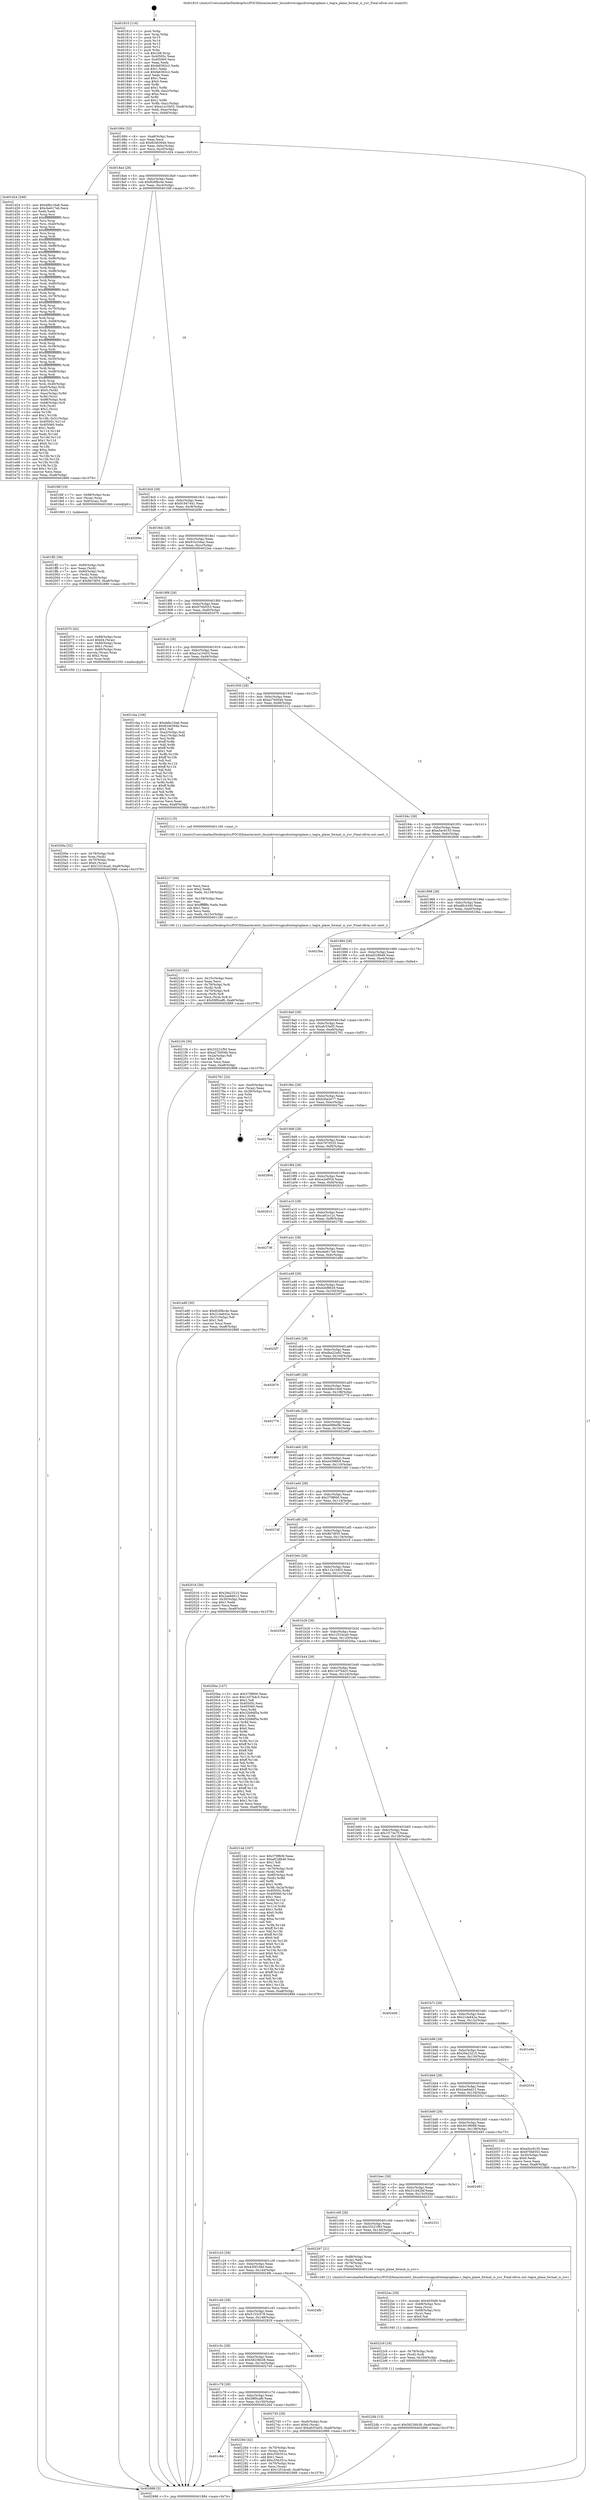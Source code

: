 digraph "0x401810" {
  label = "0x401810 (/mnt/c/Users/mathe/Desktop/tcc/POCII/binaries/extr_linuxdriversgpudrmtegraplane.c_tegra_plane_format_is_yuv_Final-ollvm.out::main(0))"
  labelloc = "t"
  node[shape=record]

  Entry [label="",width=0.3,height=0.3,shape=circle,fillcolor=black,style=filled]
  "0x401884" [label="{
     0x401884 [32]\l
     | [instrs]\l
     &nbsp;&nbsp;0x401884 \<+6\>: mov -0xa8(%rbp),%eax\l
     &nbsp;&nbsp;0x40188a \<+2\>: mov %eax,%ecx\l
     &nbsp;&nbsp;0x40188c \<+6\>: sub $0x8246394b,%ecx\l
     &nbsp;&nbsp;0x401892 \<+6\>: mov %eax,-0xbc(%rbp)\l
     &nbsp;&nbsp;0x401898 \<+6\>: mov %ecx,-0xc0(%rbp)\l
     &nbsp;&nbsp;0x40189e \<+6\>: je 0000000000401d24 \<main+0x514\>\l
  }"]
  "0x401d24" [label="{
     0x401d24 [348]\l
     | [instrs]\l
     &nbsp;&nbsp;0x401d24 \<+5\>: mov $0xddbc16a6,%eax\l
     &nbsp;&nbsp;0x401d29 \<+5\>: mov $0xcbe617eb,%ecx\l
     &nbsp;&nbsp;0x401d2e \<+2\>: xor %edx,%edx\l
     &nbsp;&nbsp;0x401d30 \<+3\>: mov %rsp,%rsi\l
     &nbsp;&nbsp;0x401d33 \<+4\>: add $0xfffffffffffffff0,%rsi\l
     &nbsp;&nbsp;0x401d37 \<+3\>: mov %rsi,%rsp\l
     &nbsp;&nbsp;0x401d3a \<+7\>: mov %rsi,-0xa0(%rbp)\l
     &nbsp;&nbsp;0x401d41 \<+3\>: mov %rsp,%rsi\l
     &nbsp;&nbsp;0x401d44 \<+4\>: add $0xfffffffffffffff0,%rsi\l
     &nbsp;&nbsp;0x401d48 \<+3\>: mov %rsi,%rsp\l
     &nbsp;&nbsp;0x401d4b \<+3\>: mov %rsp,%rdi\l
     &nbsp;&nbsp;0x401d4e \<+4\>: add $0xfffffffffffffff0,%rdi\l
     &nbsp;&nbsp;0x401d52 \<+3\>: mov %rdi,%rsp\l
     &nbsp;&nbsp;0x401d55 \<+7\>: mov %rdi,-0x98(%rbp)\l
     &nbsp;&nbsp;0x401d5c \<+3\>: mov %rsp,%rdi\l
     &nbsp;&nbsp;0x401d5f \<+4\>: add $0xfffffffffffffff0,%rdi\l
     &nbsp;&nbsp;0x401d63 \<+3\>: mov %rdi,%rsp\l
     &nbsp;&nbsp;0x401d66 \<+7\>: mov %rdi,-0x90(%rbp)\l
     &nbsp;&nbsp;0x401d6d \<+3\>: mov %rsp,%rdi\l
     &nbsp;&nbsp;0x401d70 \<+4\>: add $0xfffffffffffffff0,%rdi\l
     &nbsp;&nbsp;0x401d74 \<+3\>: mov %rdi,%rsp\l
     &nbsp;&nbsp;0x401d77 \<+7\>: mov %rdi,-0x88(%rbp)\l
     &nbsp;&nbsp;0x401d7e \<+3\>: mov %rsp,%rdi\l
     &nbsp;&nbsp;0x401d81 \<+4\>: add $0xfffffffffffffff0,%rdi\l
     &nbsp;&nbsp;0x401d85 \<+3\>: mov %rdi,%rsp\l
     &nbsp;&nbsp;0x401d88 \<+4\>: mov %rdi,-0x80(%rbp)\l
     &nbsp;&nbsp;0x401d8c \<+3\>: mov %rsp,%rdi\l
     &nbsp;&nbsp;0x401d8f \<+4\>: add $0xfffffffffffffff0,%rdi\l
     &nbsp;&nbsp;0x401d93 \<+3\>: mov %rdi,%rsp\l
     &nbsp;&nbsp;0x401d96 \<+4\>: mov %rdi,-0x78(%rbp)\l
     &nbsp;&nbsp;0x401d9a \<+3\>: mov %rsp,%rdi\l
     &nbsp;&nbsp;0x401d9d \<+4\>: add $0xfffffffffffffff0,%rdi\l
     &nbsp;&nbsp;0x401da1 \<+3\>: mov %rdi,%rsp\l
     &nbsp;&nbsp;0x401da4 \<+4\>: mov %rdi,-0x70(%rbp)\l
     &nbsp;&nbsp;0x401da8 \<+3\>: mov %rsp,%rdi\l
     &nbsp;&nbsp;0x401dab \<+4\>: add $0xfffffffffffffff0,%rdi\l
     &nbsp;&nbsp;0x401daf \<+3\>: mov %rdi,%rsp\l
     &nbsp;&nbsp;0x401db2 \<+4\>: mov %rdi,-0x68(%rbp)\l
     &nbsp;&nbsp;0x401db6 \<+3\>: mov %rsp,%rdi\l
     &nbsp;&nbsp;0x401db9 \<+4\>: add $0xfffffffffffffff0,%rdi\l
     &nbsp;&nbsp;0x401dbd \<+3\>: mov %rdi,%rsp\l
     &nbsp;&nbsp;0x401dc0 \<+4\>: mov %rdi,-0x60(%rbp)\l
     &nbsp;&nbsp;0x401dc4 \<+3\>: mov %rsp,%rdi\l
     &nbsp;&nbsp;0x401dc7 \<+4\>: add $0xfffffffffffffff0,%rdi\l
     &nbsp;&nbsp;0x401dcb \<+3\>: mov %rdi,%rsp\l
     &nbsp;&nbsp;0x401dce \<+4\>: mov %rdi,-0x58(%rbp)\l
     &nbsp;&nbsp;0x401dd2 \<+3\>: mov %rsp,%rdi\l
     &nbsp;&nbsp;0x401dd5 \<+4\>: add $0xfffffffffffffff0,%rdi\l
     &nbsp;&nbsp;0x401dd9 \<+3\>: mov %rdi,%rsp\l
     &nbsp;&nbsp;0x401ddc \<+4\>: mov %rdi,-0x50(%rbp)\l
     &nbsp;&nbsp;0x401de0 \<+3\>: mov %rsp,%rdi\l
     &nbsp;&nbsp;0x401de3 \<+4\>: add $0xfffffffffffffff0,%rdi\l
     &nbsp;&nbsp;0x401de7 \<+3\>: mov %rdi,%rsp\l
     &nbsp;&nbsp;0x401dea \<+4\>: mov %rdi,-0x48(%rbp)\l
     &nbsp;&nbsp;0x401dee \<+3\>: mov %rsp,%rdi\l
     &nbsp;&nbsp;0x401df1 \<+4\>: add $0xfffffffffffffff0,%rdi\l
     &nbsp;&nbsp;0x401df5 \<+3\>: mov %rdi,%rsp\l
     &nbsp;&nbsp;0x401df8 \<+4\>: mov %rdi,-0x40(%rbp)\l
     &nbsp;&nbsp;0x401dfc \<+7\>: mov -0xa0(%rbp),%rdi\l
     &nbsp;&nbsp;0x401e03 \<+6\>: movl $0x0,(%rdi)\l
     &nbsp;&nbsp;0x401e09 \<+7\>: mov -0xac(%rbp),%r8d\l
     &nbsp;&nbsp;0x401e10 \<+3\>: mov %r8d,(%rsi)\l
     &nbsp;&nbsp;0x401e13 \<+7\>: mov -0x98(%rbp),%rdi\l
     &nbsp;&nbsp;0x401e1a \<+7\>: mov -0xb8(%rbp),%r9\l
     &nbsp;&nbsp;0x401e21 \<+3\>: mov %r9,(%rdi)\l
     &nbsp;&nbsp;0x401e24 \<+3\>: cmpl $0x2,(%rsi)\l
     &nbsp;&nbsp;0x401e27 \<+4\>: setne %r10b\l
     &nbsp;&nbsp;0x401e2b \<+4\>: and $0x1,%r10b\l
     &nbsp;&nbsp;0x401e2f \<+4\>: mov %r10b,-0x31(%rbp)\l
     &nbsp;&nbsp;0x401e33 \<+8\>: mov 0x40505c,%r11d\l
     &nbsp;&nbsp;0x401e3b \<+7\>: mov 0x405060,%ebx\l
     &nbsp;&nbsp;0x401e42 \<+3\>: sub $0x1,%edx\l
     &nbsp;&nbsp;0x401e45 \<+3\>: mov %r11d,%r14d\l
     &nbsp;&nbsp;0x401e48 \<+3\>: add %edx,%r14d\l
     &nbsp;&nbsp;0x401e4b \<+4\>: imul %r14d,%r11d\l
     &nbsp;&nbsp;0x401e4f \<+4\>: and $0x1,%r11d\l
     &nbsp;&nbsp;0x401e53 \<+4\>: cmp $0x0,%r11d\l
     &nbsp;&nbsp;0x401e57 \<+4\>: sete %r10b\l
     &nbsp;&nbsp;0x401e5b \<+3\>: cmp $0xa,%ebx\l
     &nbsp;&nbsp;0x401e5e \<+4\>: setl %r15b\l
     &nbsp;&nbsp;0x401e62 \<+3\>: mov %r10b,%r12b\l
     &nbsp;&nbsp;0x401e65 \<+3\>: and %r15b,%r12b\l
     &nbsp;&nbsp;0x401e68 \<+3\>: xor %r15b,%r10b\l
     &nbsp;&nbsp;0x401e6b \<+3\>: or %r10b,%r12b\l
     &nbsp;&nbsp;0x401e6e \<+4\>: test $0x1,%r12b\l
     &nbsp;&nbsp;0x401e72 \<+3\>: cmovne %ecx,%eax\l
     &nbsp;&nbsp;0x401e75 \<+6\>: mov %eax,-0xa8(%rbp)\l
     &nbsp;&nbsp;0x401e7b \<+5\>: jmp 0000000000402888 \<main+0x1078\>\l
  }"]
  "0x4018a4" [label="{
     0x4018a4 [28]\l
     | [instrs]\l
     &nbsp;&nbsp;0x4018a4 \<+5\>: jmp 00000000004018a9 \<main+0x99\>\l
     &nbsp;&nbsp;0x4018a9 \<+6\>: mov -0xbc(%rbp),%eax\l
     &nbsp;&nbsp;0x4018af \<+5\>: sub $0x826fbc4e,%eax\l
     &nbsp;&nbsp;0x4018b4 \<+6\>: mov %eax,-0xc4(%rbp)\l
     &nbsp;&nbsp;0x4018ba \<+6\>: je 0000000000401fdf \<main+0x7cf\>\l
  }"]
  Exit [label="",width=0.3,height=0.3,shape=circle,fillcolor=black,style=filled,peripheries=2]
  "0x401fdf" [label="{
     0x401fdf [19]\l
     | [instrs]\l
     &nbsp;&nbsp;0x401fdf \<+7\>: mov -0x98(%rbp),%rax\l
     &nbsp;&nbsp;0x401fe6 \<+3\>: mov (%rax),%rax\l
     &nbsp;&nbsp;0x401fe9 \<+4\>: mov 0x8(%rax),%rdi\l
     &nbsp;&nbsp;0x401fed \<+5\>: call 0000000000401060 \<atoi@plt\>\l
     | [calls]\l
     &nbsp;&nbsp;0x401060 \{1\} (unknown)\l
  }"]
  "0x4018c0" [label="{
     0x4018c0 [28]\l
     | [instrs]\l
     &nbsp;&nbsp;0x4018c0 \<+5\>: jmp 00000000004018c5 \<main+0xb5\>\l
     &nbsp;&nbsp;0x4018c5 \<+6\>: mov -0xbc(%rbp),%eax\l
     &nbsp;&nbsp;0x4018cb \<+5\>: sub $0x91947441,%eax\l
     &nbsp;&nbsp;0x4018d0 \<+6\>: mov %eax,-0xc8(%rbp)\l
     &nbsp;&nbsp;0x4018d6 \<+6\>: je 000000000040269e \<main+0xe8e\>\l
  }"]
  "0x4022db" [label="{
     0x4022db [15]\l
     | [instrs]\l
     &nbsp;&nbsp;0x4022db \<+10\>: movl $0x58236b38,-0xa8(%rbp)\l
     &nbsp;&nbsp;0x4022e5 \<+5\>: jmp 0000000000402888 \<main+0x1078\>\l
  }"]
  "0x40269e" [label="{
     0x40269e\l
  }", style=dashed]
  "0x4018dc" [label="{
     0x4018dc [28]\l
     | [instrs]\l
     &nbsp;&nbsp;0x4018dc \<+5\>: jmp 00000000004018e1 \<main+0xd1\>\l
     &nbsp;&nbsp;0x4018e1 \<+6\>: mov -0xbc(%rbp),%eax\l
     &nbsp;&nbsp;0x4018e7 \<+5\>: sub $0x91b1b4ac,%eax\l
     &nbsp;&nbsp;0x4018ec \<+6\>: mov %eax,-0xcc(%rbp)\l
     &nbsp;&nbsp;0x4018f2 \<+6\>: je 00000000004022ea \<main+0xada\>\l
  }"]
  "0x4022c9" [label="{
     0x4022c9 [18]\l
     | [instrs]\l
     &nbsp;&nbsp;0x4022c9 \<+4\>: mov -0x78(%rbp),%rdi\l
     &nbsp;&nbsp;0x4022cd \<+3\>: mov (%rdi),%rdi\l
     &nbsp;&nbsp;0x4022d0 \<+6\>: mov %eax,-0x160(%rbp)\l
     &nbsp;&nbsp;0x4022d6 \<+5\>: call 0000000000401030 \<free@plt\>\l
     | [calls]\l
     &nbsp;&nbsp;0x401030 \{1\} (unknown)\l
  }"]
  "0x4022ea" [label="{
     0x4022ea\l
  }", style=dashed]
  "0x4018f8" [label="{
     0x4018f8 [28]\l
     | [instrs]\l
     &nbsp;&nbsp;0x4018f8 \<+5\>: jmp 00000000004018fd \<main+0xed\>\l
     &nbsp;&nbsp;0x4018fd \<+6\>: mov -0xbc(%rbp),%eax\l
     &nbsp;&nbsp;0x401903 \<+5\>: sub $0x970bf353,%eax\l
     &nbsp;&nbsp;0x401908 \<+6\>: mov %eax,-0xd0(%rbp)\l
     &nbsp;&nbsp;0x40190e \<+6\>: je 0000000000402070 \<main+0x860\>\l
  }"]
  "0x4022ac" [label="{
     0x4022ac [29]\l
     | [instrs]\l
     &nbsp;&nbsp;0x4022ac \<+10\>: movabs $0x4030d6,%rdi\l
     &nbsp;&nbsp;0x4022b6 \<+4\>: mov -0x68(%rbp),%rsi\l
     &nbsp;&nbsp;0x4022ba \<+2\>: mov %eax,(%rsi)\l
     &nbsp;&nbsp;0x4022bc \<+4\>: mov -0x68(%rbp),%rsi\l
     &nbsp;&nbsp;0x4022c0 \<+2\>: mov (%rsi),%esi\l
     &nbsp;&nbsp;0x4022c2 \<+2\>: mov $0x0,%al\l
     &nbsp;&nbsp;0x4022c4 \<+5\>: call 0000000000401040 \<printf@plt\>\l
     | [calls]\l
     &nbsp;&nbsp;0x401040 \{1\} (unknown)\l
  }"]
  "0x402070" [label="{
     0x402070 [42]\l
     | [instrs]\l
     &nbsp;&nbsp;0x402070 \<+7\>: mov -0x88(%rbp),%rax\l
     &nbsp;&nbsp;0x402077 \<+6\>: movl $0x64,(%rax)\l
     &nbsp;&nbsp;0x40207d \<+4\>: mov -0x80(%rbp),%rax\l
     &nbsp;&nbsp;0x402081 \<+6\>: movl $0x1,(%rax)\l
     &nbsp;&nbsp;0x402087 \<+4\>: mov -0x80(%rbp),%rax\l
     &nbsp;&nbsp;0x40208b \<+3\>: movslq (%rax),%rax\l
     &nbsp;&nbsp;0x40208e \<+4\>: shl $0x2,%rax\l
     &nbsp;&nbsp;0x402092 \<+3\>: mov %rax,%rdi\l
     &nbsp;&nbsp;0x402095 \<+5\>: call 0000000000401050 \<malloc@plt\>\l
     | [calls]\l
     &nbsp;&nbsp;0x401050 \{1\} (unknown)\l
  }"]
  "0x401914" [label="{
     0x401914 [28]\l
     | [instrs]\l
     &nbsp;&nbsp;0x401914 \<+5\>: jmp 0000000000401919 \<main+0x109\>\l
     &nbsp;&nbsp;0x401919 \<+6\>: mov -0xbc(%rbp),%eax\l
     &nbsp;&nbsp;0x40191f \<+5\>: sub $0xa1a10455,%eax\l
     &nbsp;&nbsp;0x401924 \<+6\>: mov %eax,-0xd4(%rbp)\l
     &nbsp;&nbsp;0x40192a \<+6\>: je 0000000000401cba \<main+0x4aa\>\l
  }"]
  "0x401c94" [label="{
     0x401c94\l
  }", style=dashed]
  "0x401cba" [label="{
     0x401cba [106]\l
     | [instrs]\l
     &nbsp;&nbsp;0x401cba \<+5\>: mov $0xddbc16a6,%eax\l
     &nbsp;&nbsp;0x401cbf \<+5\>: mov $0x8246394b,%ecx\l
     &nbsp;&nbsp;0x401cc4 \<+2\>: mov $0x1,%dl\l
     &nbsp;&nbsp;0x401cc6 \<+7\>: mov -0xa2(%rbp),%sil\l
     &nbsp;&nbsp;0x401ccd \<+7\>: mov -0xa1(%rbp),%dil\l
     &nbsp;&nbsp;0x401cd4 \<+3\>: mov %sil,%r8b\l
     &nbsp;&nbsp;0x401cd7 \<+4\>: xor $0xff,%r8b\l
     &nbsp;&nbsp;0x401cdb \<+3\>: mov %dil,%r9b\l
     &nbsp;&nbsp;0x401cde \<+4\>: xor $0xff,%r9b\l
     &nbsp;&nbsp;0x401ce2 \<+3\>: xor $0x1,%dl\l
     &nbsp;&nbsp;0x401ce5 \<+3\>: mov %r8b,%r10b\l
     &nbsp;&nbsp;0x401ce8 \<+4\>: and $0xff,%r10b\l
     &nbsp;&nbsp;0x401cec \<+3\>: and %dl,%sil\l
     &nbsp;&nbsp;0x401cef \<+3\>: mov %r9b,%r11b\l
     &nbsp;&nbsp;0x401cf2 \<+4\>: and $0xff,%r11b\l
     &nbsp;&nbsp;0x401cf6 \<+3\>: and %dl,%dil\l
     &nbsp;&nbsp;0x401cf9 \<+3\>: or %sil,%r10b\l
     &nbsp;&nbsp;0x401cfc \<+3\>: or %dil,%r11b\l
     &nbsp;&nbsp;0x401cff \<+3\>: xor %r11b,%r10b\l
     &nbsp;&nbsp;0x401d02 \<+3\>: or %r9b,%r8b\l
     &nbsp;&nbsp;0x401d05 \<+4\>: xor $0xff,%r8b\l
     &nbsp;&nbsp;0x401d09 \<+3\>: or $0x1,%dl\l
     &nbsp;&nbsp;0x401d0c \<+3\>: and %dl,%r8b\l
     &nbsp;&nbsp;0x401d0f \<+3\>: or %r8b,%r10b\l
     &nbsp;&nbsp;0x401d12 \<+4\>: test $0x1,%r10b\l
     &nbsp;&nbsp;0x401d16 \<+3\>: cmovne %ecx,%eax\l
     &nbsp;&nbsp;0x401d19 \<+6\>: mov %eax,-0xa8(%rbp)\l
     &nbsp;&nbsp;0x401d1f \<+5\>: jmp 0000000000402888 \<main+0x1078\>\l
  }"]
  "0x401930" [label="{
     0x401930 [28]\l
     | [instrs]\l
     &nbsp;&nbsp;0x401930 \<+5\>: jmp 0000000000401935 \<main+0x125\>\l
     &nbsp;&nbsp;0x401935 \<+6\>: mov -0xbc(%rbp),%eax\l
     &nbsp;&nbsp;0x40193b \<+5\>: sub $0xa27b004b,%eax\l
     &nbsp;&nbsp;0x401940 \<+6\>: mov %eax,-0xd8(%rbp)\l
     &nbsp;&nbsp;0x401946 \<+6\>: je 0000000000402212 \<main+0xa02\>\l
  }"]
  "0x402888" [label="{
     0x402888 [5]\l
     | [instrs]\l
     &nbsp;&nbsp;0x402888 \<+5\>: jmp 0000000000401884 \<main+0x74\>\l
  }"]
  "0x401810" [label="{
     0x401810 [116]\l
     | [instrs]\l
     &nbsp;&nbsp;0x401810 \<+1\>: push %rbp\l
     &nbsp;&nbsp;0x401811 \<+3\>: mov %rsp,%rbp\l
     &nbsp;&nbsp;0x401814 \<+2\>: push %r15\l
     &nbsp;&nbsp;0x401816 \<+2\>: push %r14\l
     &nbsp;&nbsp;0x401818 \<+2\>: push %r13\l
     &nbsp;&nbsp;0x40181a \<+2\>: push %r12\l
     &nbsp;&nbsp;0x40181c \<+1\>: push %rbx\l
     &nbsp;&nbsp;0x40181d \<+7\>: sub $0x168,%rsp\l
     &nbsp;&nbsp;0x401824 \<+7\>: mov 0x40505c,%eax\l
     &nbsp;&nbsp;0x40182b \<+7\>: mov 0x405060,%ecx\l
     &nbsp;&nbsp;0x401832 \<+2\>: mov %eax,%edx\l
     &nbsp;&nbsp;0x401834 \<+6\>: add $0xfa6363c2,%edx\l
     &nbsp;&nbsp;0x40183a \<+3\>: sub $0x1,%edx\l
     &nbsp;&nbsp;0x40183d \<+6\>: sub $0xfa6363c2,%edx\l
     &nbsp;&nbsp;0x401843 \<+3\>: imul %edx,%eax\l
     &nbsp;&nbsp;0x401846 \<+3\>: and $0x1,%eax\l
     &nbsp;&nbsp;0x401849 \<+3\>: cmp $0x0,%eax\l
     &nbsp;&nbsp;0x40184c \<+4\>: sete %r8b\l
     &nbsp;&nbsp;0x401850 \<+4\>: and $0x1,%r8b\l
     &nbsp;&nbsp;0x401854 \<+7\>: mov %r8b,-0xa2(%rbp)\l
     &nbsp;&nbsp;0x40185b \<+3\>: cmp $0xa,%ecx\l
     &nbsp;&nbsp;0x40185e \<+4\>: setl %r8b\l
     &nbsp;&nbsp;0x401862 \<+4\>: and $0x1,%r8b\l
     &nbsp;&nbsp;0x401866 \<+7\>: mov %r8b,-0xa1(%rbp)\l
     &nbsp;&nbsp;0x40186d \<+10\>: movl $0xa1a10455,-0xa8(%rbp)\l
     &nbsp;&nbsp;0x401877 \<+6\>: mov %edi,-0xac(%rbp)\l
     &nbsp;&nbsp;0x40187d \<+7\>: mov %rsi,-0xb8(%rbp)\l
  }"]
  "0x40226d" [label="{
     0x40226d [42]\l
     | [instrs]\l
     &nbsp;&nbsp;0x40226d \<+4\>: mov -0x70(%rbp),%rax\l
     &nbsp;&nbsp;0x402271 \<+2\>: mov (%rax),%ecx\l
     &nbsp;&nbsp;0x402273 \<+6\>: sub $0xc55b351e,%ecx\l
     &nbsp;&nbsp;0x402279 \<+3\>: add $0x1,%ecx\l
     &nbsp;&nbsp;0x40227c \<+6\>: add $0xc55b351e,%ecx\l
     &nbsp;&nbsp;0x402282 \<+4\>: mov -0x70(%rbp),%rax\l
     &nbsp;&nbsp;0x402286 \<+2\>: mov %ecx,(%rax)\l
     &nbsp;&nbsp;0x402288 \<+10\>: movl $0x1251bca0,-0xa8(%rbp)\l
     &nbsp;&nbsp;0x402292 \<+5\>: jmp 0000000000402888 \<main+0x1078\>\l
  }"]
  "0x401c78" [label="{
     0x401c78 [28]\l
     | [instrs]\l
     &nbsp;&nbsp;0x401c78 \<+5\>: jmp 0000000000401c7d \<main+0x46d\>\l
     &nbsp;&nbsp;0x401c7d \<+6\>: mov -0xbc(%rbp),%eax\l
     &nbsp;&nbsp;0x401c83 \<+5\>: sub $0x58f0caf6,%eax\l
     &nbsp;&nbsp;0x401c88 \<+6\>: mov %eax,-0x150(%rbp)\l
     &nbsp;&nbsp;0x401c8e \<+6\>: je 000000000040226d \<main+0xa5d\>\l
  }"]
  "0x402212" [label="{
     0x402212 [5]\l
     | [instrs]\l
     &nbsp;&nbsp;0x402212 \<+5\>: call 0000000000401160 \<next_i\>\l
     | [calls]\l
     &nbsp;&nbsp;0x401160 \{1\} (/mnt/c/Users/mathe/Desktop/tcc/POCII/binaries/extr_linuxdriversgpudrmtegraplane.c_tegra_plane_format_is_yuv_Final-ollvm.out::next_i)\l
  }"]
  "0x40194c" [label="{
     0x40194c [28]\l
     | [instrs]\l
     &nbsp;&nbsp;0x40194c \<+5\>: jmp 0000000000401951 \<main+0x141\>\l
     &nbsp;&nbsp;0x401951 \<+6\>: mov -0xbc(%rbp),%eax\l
     &nbsp;&nbsp;0x401957 \<+5\>: sub $0xa5ec9155,%eax\l
     &nbsp;&nbsp;0x40195c \<+6\>: mov %eax,-0xdc(%rbp)\l
     &nbsp;&nbsp;0x401962 \<+6\>: je 0000000000402606 \<main+0xdf6\>\l
  }"]
  "0x402745" [label="{
     0x402745 [28]\l
     | [instrs]\l
     &nbsp;&nbsp;0x402745 \<+7\>: mov -0xa0(%rbp),%rax\l
     &nbsp;&nbsp;0x40274c \<+6\>: movl $0x0,(%rax)\l
     &nbsp;&nbsp;0x402752 \<+10\>: movl $0xafc53a05,-0xa8(%rbp)\l
     &nbsp;&nbsp;0x40275c \<+5\>: jmp 0000000000402888 \<main+0x1078\>\l
  }"]
  "0x402606" [label="{
     0x402606\l
  }", style=dashed]
  "0x401968" [label="{
     0x401968 [28]\l
     | [instrs]\l
     &nbsp;&nbsp;0x401968 \<+5\>: jmp 000000000040196d \<main+0x15d\>\l
     &nbsp;&nbsp;0x40196d \<+6\>: mov -0xbc(%rbp),%eax\l
     &nbsp;&nbsp;0x401973 \<+5\>: sub $0xa8fc4340,%eax\l
     &nbsp;&nbsp;0x401978 \<+6\>: mov %eax,-0xe0(%rbp)\l
     &nbsp;&nbsp;0x40197e \<+6\>: je 00000000004023ba \<main+0xbaa\>\l
  }"]
  "0x401c5c" [label="{
     0x401c5c [28]\l
     | [instrs]\l
     &nbsp;&nbsp;0x401c5c \<+5\>: jmp 0000000000401c61 \<main+0x451\>\l
     &nbsp;&nbsp;0x401c61 \<+6\>: mov -0xbc(%rbp),%eax\l
     &nbsp;&nbsp;0x401c67 \<+5\>: sub $0x58236b38,%eax\l
     &nbsp;&nbsp;0x401c6c \<+6\>: mov %eax,-0x14c(%rbp)\l
     &nbsp;&nbsp;0x401c72 \<+6\>: je 0000000000402745 \<main+0xf35\>\l
  }"]
  "0x4023ba" [label="{
     0x4023ba\l
  }", style=dashed]
  "0x401984" [label="{
     0x401984 [28]\l
     | [instrs]\l
     &nbsp;&nbsp;0x401984 \<+5\>: jmp 0000000000401989 \<main+0x179\>\l
     &nbsp;&nbsp;0x401989 \<+6\>: mov -0xbc(%rbp),%eax\l
     &nbsp;&nbsp;0x40198f \<+5\>: sub $0xaf228b46,%eax\l
     &nbsp;&nbsp;0x401994 \<+6\>: mov %eax,-0xe4(%rbp)\l
     &nbsp;&nbsp;0x40199a \<+6\>: je 00000000004021f4 \<main+0x9e4\>\l
  }"]
  "0x402829" [label="{
     0x402829\l
  }", style=dashed]
  "0x4021f4" [label="{
     0x4021f4 [30]\l
     | [instrs]\l
     &nbsp;&nbsp;0x4021f4 \<+5\>: mov $0x33221f93,%eax\l
     &nbsp;&nbsp;0x4021f9 \<+5\>: mov $0xa27b004b,%ecx\l
     &nbsp;&nbsp;0x4021fe \<+3\>: mov -0x2a(%rbp),%dl\l
     &nbsp;&nbsp;0x402201 \<+3\>: test $0x1,%dl\l
     &nbsp;&nbsp;0x402204 \<+3\>: cmovne %ecx,%eax\l
     &nbsp;&nbsp;0x402207 \<+6\>: mov %eax,-0xa8(%rbp)\l
     &nbsp;&nbsp;0x40220d \<+5\>: jmp 0000000000402888 \<main+0x1078\>\l
  }"]
  "0x4019a0" [label="{
     0x4019a0 [28]\l
     | [instrs]\l
     &nbsp;&nbsp;0x4019a0 \<+5\>: jmp 00000000004019a5 \<main+0x195\>\l
     &nbsp;&nbsp;0x4019a5 \<+6\>: mov -0xbc(%rbp),%eax\l
     &nbsp;&nbsp;0x4019ab \<+5\>: sub $0xafc53a05,%eax\l
     &nbsp;&nbsp;0x4019b0 \<+6\>: mov %eax,-0xe8(%rbp)\l
     &nbsp;&nbsp;0x4019b6 \<+6\>: je 0000000000402761 \<main+0xf51\>\l
  }"]
  "0x401c40" [label="{
     0x401c40 [28]\l
     | [instrs]\l
     &nbsp;&nbsp;0x401c40 \<+5\>: jmp 0000000000401c45 \<main+0x435\>\l
     &nbsp;&nbsp;0x401c45 \<+6\>: mov -0xbc(%rbp),%eax\l
     &nbsp;&nbsp;0x401c4b \<+5\>: sub $0x5153c578,%eax\l
     &nbsp;&nbsp;0x401c50 \<+6\>: mov %eax,-0x148(%rbp)\l
     &nbsp;&nbsp;0x401c56 \<+6\>: je 0000000000402829 \<main+0x1019\>\l
  }"]
  "0x402761" [label="{
     0x402761 [24]\l
     | [instrs]\l
     &nbsp;&nbsp;0x402761 \<+7\>: mov -0xa0(%rbp),%rax\l
     &nbsp;&nbsp;0x402768 \<+2\>: mov (%rax),%eax\l
     &nbsp;&nbsp;0x40276a \<+4\>: lea -0x28(%rbp),%rsp\l
     &nbsp;&nbsp;0x40276e \<+1\>: pop %rbx\l
     &nbsp;&nbsp;0x40276f \<+2\>: pop %r12\l
     &nbsp;&nbsp;0x402771 \<+2\>: pop %r13\l
     &nbsp;&nbsp;0x402773 \<+2\>: pop %r14\l
     &nbsp;&nbsp;0x402775 \<+2\>: pop %r15\l
     &nbsp;&nbsp;0x402777 \<+1\>: pop %rbp\l
     &nbsp;&nbsp;0x402778 \<+1\>: ret\l
  }"]
  "0x4019bc" [label="{
     0x4019bc [28]\l
     | [instrs]\l
     &nbsp;&nbsp;0x4019bc \<+5\>: jmp 00000000004019c1 \<main+0x1b1\>\l
     &nbsp;&nbsp;0x4019c1 \<+6\>: mov -0xbc(%rbp),%eax\l
     &nbsp;&nbsp;0x4019c7 \<+5\>: sub $0xb2ba2e77,%eax\l
     &nbsp;&nbsp;0x4019cc \<+6\>: mov %eax,-0xec(%rbp)\l
     &nbsp;&nbsp;0x4019d2 \<+6\>: je 00000000004027be \<main+0xfae\>\l
  }"]
  "0x4024fb" [label="{
     0x4024fb\l
  }", style=dashed]
  "0x4027be" [label="{
     0x4027be\l
  }", style=dashed]
  "0x4019d8" [label="{
     0x4019d8 [28]\l
     | [instrs]\l
     &nbsp;&nbsp;0x4019d8 \<+5\>: jmp 00000000004019dd \<main+0x1cd\>\l
     &nbsp;&nbsp;0x4019dd \<+6\>: mov -0xbc(%rbp),%eax\l
     &nbsp;&nbsp;0x4019e3 \<+5\>: sub $0xb7970525,%eax\l
     &nbsp;&nbsp;0x4019e8 \<+6\>: mov %eax,-0xf0(%rbp)\l
     &nbsp;&nbsp;0x4019ee \<+6\>: je 0000000000402804 \<main+0xff4\>\l
  }"]
  "0x401c24" [label="{
     0x401c24 [28]\l
     | [instrs]\l
     &nbsp;&nbsp;0x401c24 \<+5\>: jmp 0000000000401c29 \<main+0x419\>\l
     &nbsp;&nbsp;0x401c29 \<+6\>: mov -0xbc(%rbp),%eax\l
     &nbsp;&nbsp;0x401c2f \<+5\>: sub $0x430f194d,%eax\l
     &nbsp;&nbsp;0x401c34 \<+6\>: mov %eax,-0x144(%rbp)\l
     &nbsp;&nbsp;0x401c3a \<+6\>: je 00000000004024fb \<main+0xceb\>\l
  }"]
  "0x402804" [label="{
     0x402804\l
  }", style=dashed]
  "0x4019f4" [label="{
     0x4019f4 [28]\l
     | [instrs]\l
     &nbsp;&nbsp;0x4019f4 \<+5\>: jmp 00000000004019f9 \<main+0x1e9\>\l
     &nbsp;&nbsp;0x4019f9 \<+6\>: mov -0xbc(%rbp),%eax\l
     &nbsp;&nbsp;0x4019ff \<+5\>: sub $0xca2ef554,%eax\l
     &nbsp;&nbsp;0x401a04 \<+6\>: mov %eax,-0xf4(%rbp)\l
     &nbsp;&nbsp;0x401a0a \<+6\>: je 0000000000402615 \<main+0xe05\>\l
  }"]
  "0x402297" [label="{
     0x402297 [21]\l
     | [instrs]\l
     &nbsp;&nbsp;0x402297 \<+7\>: mov -0x88(%rbp),%rax\l
     &nbsp;&nbsp;0x40229e \<+2\>: mov (%rax),%edi\l
     &nbsp;&nbsp;0x4022a0 \<+4\>: mov -0x78(%rbp),%rax\l
     &nbsp;&nbsp;0x4022a4 \<+3\>: mov (%rax),%rsi\l
     &nbsp;&nbsp;0x4022a7 \<+5\>: call 0000000000401240 \<tegra_plane_format_is_yuv\>\l
     | [calls]\l
     &nbsp;&nbsp;0x401240 \{1\} (/mnt/c/Users/mathe/Desktop/tcc/POCII/binaries/extr_linuxdriversgpudrmtegraplane.c_tegra_plane_format_is_yuv_Final-ollvm.out::tegra_plane_format_is_yuv)\l
  }"]
  "0x402615" [label="{
     0x402615\l
  }", style=dashed]
  "0x401a10" [label="{
     0x401a10 [28]\l
     | [instrs]\l
     &nbsp;&nbsp;0x401a10 \<+5\>: jmp 0000000000401a15 \<main+0x205\>\l
     &nbsp;&nbsp;0x401a15 \<+6\>: mov -0xbc(%rbp),%eax\l
     &nbsp;&nbsp;0x401a1b \<+5\>: sub $0xca81e12c,%eax\l
     &nbsp;&nbsp;0x401a20 \<+6\>: mov %eax,-0xf8(%rbp)\l
     &nbsp;&nbsp;0x401a26 \<+6\>: je 0000000000402736 \<main+0xf26\>\l
  }"]
  "0x401c08" [label="{
     0x401c08 [28]\l
     | [instrs]\l
     &nbsp;&nbsp;0x401c08 \<+5\>: jmp 0000000000401c0d \<main+0x3fd\>\l
     &nbsp;&nbsp;0x401c0d \<+6\>: mov -0xbc(%rbp),%eax\l
     &nbsp;&nbsp;0x401c13 \<+5\>: sub $0x33221f93,%eax\l
     &nbsp;&nbsp;0x401c18 \<+6\>: mov %eax,-0x140(%rbp)\l
     &nbsp;&nbsp;0x401c1e \<+6\>: je 0000000000402297 \<main+0xa87\>\l
  }"]
  "0x402736" [label="{
     0x402736\l
  }", style=dashed]
  "0x401a2c" [label="{
     0x401a2c [28]\l
     | [instrs]\l
     &nbsp;&nbsp;0x401a2c \<+5\>: jmp 0000000000401a31 \<main+0x221\>\l
     &nbsp;&nbsp;0x401a31 \<+6\>: mov -0xbc(%rbp),%eax\l
     &nbsp;&nbsp;0x401a37 \<+5\>: sub $0xcbe617eb,%eax\l
     &nbsp;&nbsp;0x401a3c \<+6\>: mov %eax,-0xfc(%rbp)\l
     &nbsp;&nbsp;0x401a42 \<+6\>: je 0000000000401e80 \<main+0x670\>\l
  }"]
  "0x402331" [label="{
     0x402331\l
  }", style=dashed]
  "0x401e80" [label="{
     0x401e80 [30]\l
     | [instrs]\l
     &nbsp;&nbsp;0x401e80 \<+5\>: mov $0x826fbc4e,%eax\l
     &nbsp;&nbsp;0x401e85 \<+5\>: mov $0x21da642a,%ecx\l
     &nbsp;&nbsp;0x401e8a \<+3\>: mov -0x31(%rbp),%dl\l
     &nbsp;&nbsp;0x401e8d \<+3\>: test $0x1,%dl\l
     &nbsp;&nbsp;0x401e90 \<+3\>: cmovne %ecx,%eax\l
     &nbsp;&nbsp;0x401e93 \<+6\>: mov %eax,-0xa8(%rbp)\l
     &nbsp;&nbsp;0x401e99 \<+5\>: jmp 0000000000402888 \<main+0x1078\>\l
  }"]
  "0x401a48" [label="{
     0x401a48 [28]\l
     | [instrs]\l
     &nbsp;&nbsp;0x401a48 \<+5\>: jmp 0000000000401a4d \<main+0x23d\>\l
     &nbsp;&nbsp;0x401a4d \<+6\>: mov -0xbc(%rbp),%eax\l
     &nbsp;&nbsp;0x401a53 \<+5\>: sub $0xd2bf8629,%eax\l
     &nbsp;&nbsp;0x401a58 \<+6\>: mov %eax,-0x100(%rbp)\l
     &nbsp;&nbsp;0x401a5e \<+6\>: je 00000000004025f7 \<main+0xde7\>\l
  }"]
  "0x401ff2" [label="{
     0x401ff2 [36]\l
     | [instrs]\l
     &nbsp;&nbsp;0x401ff2 \<+7\>: mov -0x90(%rbp),%rdi\l
     &nbsp;&nbsp;0x401ff9 \<+2\>: mov %eax,(%rdi)\l
     &nbsp;&nbsp;0x401ffb \<+7\>: mov -0x90(%rbp),%rdi\l
     &nbsp;&nbsp;0x402002 \<+2\>: mov (%rdi),%eax\l
     &nbsp;&nbsp;0x402004 \<+3\>: mov %eax,-0x30(%rbp)\l
     &nbsp;&nbsp;0x402007 \<+10\>: movl $0x8b7df35,-0xa8(%rbp)\l
     &nbsp;&nbsp;0x402011 \<+5\>: jmp 0000000000402888 \<main+0x1078\>\l
  }"]
  "0x401bec" [label="{
     0x401bec [28]\l
     | [instrs]\l
     &nbsp;&nbsp;0x401bec \<+5\>: jmp 0000000000401bf1 \<main+0x3e1\>\l
     &nbsp;&nbsp;0x401bf1 \<+6\>: mov -0xbc(%rbp),%eax\l
     &nbsp;&nbsp;0x401bf7 \<+5\>: sub $0x31cb42bf,%eax\l
     &nbsp;&nbsp;0x401bfc \<+6\>: mov %eax,-0x13c(%rbp)\l
     &nbsp;&nbsp;0x401c02 \<+6\>: je 0000000000402331 \<main+0xb21\>\l
  }"]
  "0x4025f7" [label="{
     0x4025f7\l
  }", style=dashed]
  "0x401a64" [label="{
     0x401a64 [28]\l
     | [instrs]\l
     &nbsp;&nbsp;0x401a64 \<+5\>: jmp 0000000000401a69 \<main+0x259\>\l
     &nbsp;&nbsp;0x401a69 \<+6\>: mov -0xbc(%rbp),%eax\l
     &nbsp;&nbsp;0x401a6f \<+5\>: sub $0xdba22a92,%eax\l
     &nbsp;&nbsp;0x401a74 \<+6\>: mov %eax,-0x104(%rbp)\l
     &nbsp;&nbsp;0x401a7a \<+6\>: je 0000000000402879 \<main+0x1069\>\l
  }"]
  "0x402483" [label="{
     0x402483\l
  }", style=dashed]
  "0x402879" [label="{
     0x402879\l
  }", style=dashed]
  "0x401a80" [label="{
     0x401a80 [28]\l
     | [instrs]\l
     &nbsp;&nbsp;0x401a80 \<+5\>: jmp 0000000000401a85 \<main+0x275\>\l
     &nbsp;&nbsp;0x401a85 \<+6\>: mov -0xbc(%rbp),%eax\l
     &nbsp;&nbsp;0x401a8b \<+5\>: sub $0xddbc16a6,%eax\l
     &nbsp;&nbsp;0x401a90 \<+6\>: mov %eax,-0x108(%rbp)\l
     &nbsp;&nbsp;0x401a96 \<+6\>: je 0000000000402779 \<main+0xf69\>\l
  }"]
  "0x402243" [label="{
     0x402243 [42]\l
     | [instrs]\l
     &nbsp;&nbsp;0x402243 \<+6\>: mov -0x15c(%rbp),%ecx\l
     &nbsp;&nbsp;0x402249 \<+3\>: imul %eax,%ecx\l
     &nbsp;&nbsp;0x40224c \<+4\>: mov -0x78(%rbp),%rdi\l
     &nbsp;&nbsp;0x402250 \<+3\>: mov (%rdi),%rdi\l
     &nbsp;&nbsp;0x402253 \<+4\>: mov -0x70(%rbp),%r8\l
     &nbsp;&nbsp;0x402257 \<+3\>: movslq (%r8),%r8\l
     &nbsp;&nbsp;0x40225a \<+4\>: mov %ecx,(%rdi,%r8,4)\l
     &nbsp;&nbsp;0x40225e \<+10\>: movl $0x58f0caf6,-0xa8(%rbp)\l
     &nbsp;&nbsp;0x402268 \<+5\>: jmp 0000000000402888 \<main+0x1078\>\l
  }"]
  "0x402779" [label="{
     0x402779\l
  }", style=dashed]
  "0x401a9c" [label="{
     0x401a9c [28]\l
     | [instrs]\l
     &nbsp;&nbsp;0x401a9c \<+5\>: jmp 0000000000401aa1 \<main+0x291\>\l
     &nbsp;&nbsp;0x401aa1 \<+6\>: mov -0xbc(%rbp),%eax\l
     &nbsp;&nbsp;0x401aa7 \<+5\>: sub $0xe088e0fe,%eax\l
     &nbsp;&nbsp;0x401aac \<+6\>: mov %eax,-0x10c(%rbp)\l
     &nbsp;&nbsp;0x401ab2 \<+6\>: je 0000000000402465 \<main+0xc55\>\l
  }"]
  "0x402217" [label="{
     0x402217 [44]\l
     | [instrs]\l
     &nbsp;&nbsp;0x402217 \<+2\>: xor %ecx,%ecx\l
     &nbsp;&nbsp;0x402219 \<+5\>: mov $0x2,%edx\l
     &nbsp;&nbsp;0x40221e \<+6\>: mov %edx,-0x158(%rbp)\l
     &nbsp;&nbsp;0x402224 \<+1\>: cltd\l
     &nbsp;&nbsp;0x402225 \<+6\>: mov -0x158(%rbp),%esi\l
     &nbsp;&nbsp;0x40222b \<+2\>: idiv %esi\l
     &nbsp;&nbsp;0x40222d \<+6\>: imul $0xfffffffe,%edx,%edx\l
     &nbsp;&nbsp;0x402233 \<+3\>: sub $0x1,%ecx\l
     &nbsp;&nbsp;0x402236 \<+2\>: sub %ecx,%edx\l
     &nbsp;&nbsp;0x402238 \<+6\>: mov %edx,-0x15c(%rbp)\l
     &nbsp;&nbsp;0x40223e \<+5\>: call 0000000000401160 \<next_i\>\l
     | [calls]\l
     &nbsp;&nbsp;0x401160 \{1\} (/mnt/c/Users/mathe/Desktop/tcc/POCII/binaries/extr_linuxdriversgpudrmtegraplane.c_tegra_plane_format_is_yuv_Final-ollvm.out::next_i)\l
  }"]
  "0x402465" [label="{
     0x402465\l
  }", style=dashed]
  "0x401ab8" [label="{
     0x401ab8 [28]\l
     | [instrs]\l
     &nbsp;&nbsp;0x401ab8 \<+5\>: jmp 0000000000401abd \<main+0x2ad\>\l
     &nbsp;&nbsp;0x401abd \<+6\>: mov -0xbc(%rbp),%eax\l
     &nbsp;&nbsp;0x401ac3 \<+5\>: sub $0xe4398fc9,%eax\l
     &nbsp;&nbsp;0x401ac8 \<+6\>: mov %eax,-0x110(%rbp)\l
     &nbsp;&nbsp;0x401ace \<+6\>: je 0000000000401fd0 \<main+0x7c0\>\l
  }"]
  "0x40209a" [label="{
     0x40209a [32]\l
     | [instrs]\l
     &nbsp;&nbsp;0x40209a \<+4\>: mov -0x78(%rbp),%rdi\l
     &nbsp;&nbsp;0x40209e \<+3\>: mov %rax,(%rdi)\l
     &nbsp;&nbsp;0x4020a1 \<+4\>: mov -0x70(%rbp),%rax\l
     &nbsp;&nbsp;0x4020a5 \<+6\>: movl $0x0,(%rax)\l
     &nbsp;&nbsp;0x4020ab \<+10\>: movl $0x1251bca0,-0xa8(%rbp)\l
     &nbsp;&nbsp;0x4020b5 \<+5\>: jmp 0000000000402888 \<main+0x1078\>\l
  }"]
  "0x401fd0" [label="{
     0x401fd0\l
  }", style=dashed]
  "0x401ad4" [label="{
     0x401ad4 [28]\l
     | [instrs]\l
     &nbsp;&nbsp;0x401ad4 \<+5\>: jmp 0000000000401ad9 \<main+0x2c9\>\l
     &nbsp;&nbsp;0x401ad9 \<+6\>: mov -0xbc(%rbp),%eax\l
     &nbsp;&nbsp;0x401adf \<+5\>: sub $0x379f600,%eax\l
     &nbsp;&nbsp;0x401ae4 \<+6\>: mov %eax,-0x114(%rbp)\l
     &nbsp;&nbsp;0x401aea \<+6\>: je 00000000004027df \<main+0xfcf\>\l
  }"]
  "0x401bd0" [label="{
     0x401bd0 [28]\l
     | [instrs]\l
     &nbsp;&nbsp;0x401bd0 \<+5\>: jmp 0000000000401bd5 \<main+0x3c5\>\l
     &nbsp;&nbsp;0x401bd5 \<+6\>: mov -0xbc(%rbp),%eax\l
     &nbsp;&nbsp;0x401bdb \<+5\>: sub $0x301f9098,%eax\l
     &nbsp;&nbsp;0x401be0 \<+6\>: mov %eax,-0x138(%rbp)\l
     &nbsp;&nbsp;0x401be6 \<+6\>: je 0000000000402483 \<main+0xc73\>\l
  }"]
  "0x4027df" [label="{
     0x4027df\l
  }", style=dashed]
  "0x401af0" [label="{
     0x401af0 [28]\l
     | [instrs]\l
     &nbsp;&nbsp;0x401af0 \<+5\>: jmp 0000000000401af5 \<main+0x2e5\>\l
     &nbsp;&nbsp;0x401af5 \<+6\>: mov -0xbc(%rbp),%eax\l
     &nbsp;&nbsp;0x401afb \<+5\>: sub $0x8b7df35,%eax\l
     &nbsp;&nbsp;0x401b00 \<+6\>: mov %eax,-0x118(%rbp)\l
     &nbsp;&nbsp;0x401b06 \<+6\>: je 0000000000402016 \<main+0x806\>\l
  }"]
  "0x402052" [label="{
     0x402052 [30]\l
     | [instrs]\l
     &nbsp;&nbsp;0x402052 \<+5\>: mov $0xa5ec9155,%eax\l
     &nbsp;&nbsp;0x402057 \<+5\>: mov $0x970bf353,%ecx\l
     &nbsp;&nbsp;0x40205c \<+3\>: mov -0x30(%rbp),%edx\l
     &nbsp;&nbsp;0x40205f \<+3\>: cmp $0x0,%edx\l
     &nbsp;&nbsp;0x402062 \<+3\>: cmove %ecx,%eax\l
     &nbsp;&nbsp;0x402065 \<+6\>: mov %eax,-0xa8(%rbp)\l
     &nbsp;&nbsp;0x40206b \<+5\>: jmp 0000000000402888 \<main+0x1078\>\l
  }"]
  "0x402016" [label="{
     0x402016 [30]\l
     | [instrs]\l
     &nbsp;&nbsp;0x402016 \<+5\>: mov $0x29a23215,%eax\l
     &nbsp;&nbsp;0x40201b \<+5\>: mov $0x2ae6dd12,%ecx\l
     &nbsp;&nbsp;0x402020 \<+3\>: mov -0x30(%rbp),%edx\l
     &nbsp;&nbsp;0x402023 \<+3\>: cmp $0x1,%edx\l
     &nbsp;&nbsp;0x402026 \<+3\>: cmovl %ecx,%eax\l
     &nbsp;&nbsp;0x402029 \<+6\>: mov %eax,-0xa8(%rbp)\l
     &nbsp;&nbsp;0x40202f \<+5\>: jmp 0000000000402888 \<main+0x1078\>\l
  }"]
  "0x401b0c" [label="{
     0x401b0c [28]\l
     | [instrs]\l
     &nbsp;&nbsp;0x401b0c \<+5\>: jmp 0000000000401b11 \<main+0x301\>\l
     &nbsp;&nbsp;0x401b11 \<+6\>: mov -0xbc(%rbp),%eax\l
     &nbsp;&nbsp;0x401b17 \<+5\>: sub $0x11b15403,%eax\l
     &nbsp;&nbsp;0x401b1c \<+6\>: mov %eax,-0x11c(%rbp)\l
     &nbsp;&nbsp;0x401b22 \<+6\>: je 0000000000402556 \<main+0xd46\>\l
  }"]
  "0x401bb4" [label="{
     0x401bb4 [28]\l
     | [instrs]\l
     &nbsp;&nbsp;0x401bb4 \<+5\>: jmp 0000000000401bb9 \<main+0x3a9\>\l
     &nbsp;&nbsp;0x401bb9 \<+6\>: mov -0xbc(%rbp),%eax\l
     &nbsp;&nbsp;0x401bbf \<+5\>: sub $0x2ae6dd12,%eax\l
     &nbsp;&nbsp;0x401bc4 \<+6\>: mov %eax,-0x134(%rbp)\l
     &nbsp;&nbsp;0x401bca \<+6\>: je 0000000000402052 \<main+0x842\>\l
  }"]
  "0x402556" [label="{
     0x402556\l
  }", style=dashed]
  "0x401b28" [label="{
     0x401b28 [28]\l
     | [instrs]\l
     &nbsp;&nbsp;0x401b28 \<+5\>: jmp 0000000000401b2d \<main+0x31d\>\l
     &nbsp;&nbsp;0x401b2d \<+6\>: mov -0xbc(%rbp),%eax\l
     &nbsp;&nbsp;0x401b33 \<+5\>: sub $0x1251bca0,%eax\l
     &nbsp;&nbsp;0x401b38 \<+6\>: mov %eax,-0x120(%rbp)\l
     &nbsp;&nbsp;0x401b3e \<+6\>: je 00000000004020ba \<main+0x8aa\>\l
  }"]
  "0x402034" [label="{
     0x402034\l
  }", style=dashed]
  "0x4020ba" [label="{
     0x4020ba [147]\l
     | [instrs]\l
     &nbsp;&nbsp;0x4020ba \<+5\>: mov $0x379f600,%eax\l
     &nbsp;&nbsp;0x4020bf \<+5\>: mov $0x1437b4c5,%ecx\l
     &nbsp;&nbsp;0x4020c4 \<+2\>: mov $0x1,%dl\l
     &nbsp;&nbsp;0x4020c6 \<+7\>: mov 0x40505c,%esi\l
     &nbsp;&nbsp;0x4020cd \<+7\>: mov 0x405060,%edi\l
     &nbsp;&nbsp;0x4020d4 \<+3\>: mov %esi,%r8d\l
     &nbsp;&nbsp;0x4020d7 \<+7\>: add $0x32b9df5a,%r8d\l
     &nbsp;&nbsp;0x4020de \<+4\>: sub $0x1,%r8d\l
     &nbsp;&nbsp;0x4020e2 \<+7\>: sub $0x32b9df5a,%r8d\l
     &nbsp;&nbsp;0x4020e9 \<+4\>: imul %r8d,%esi\l
     &nbsp;&nbsp;0x4020ed \<+3\>: and $0x1,%esi\l
     &nbsp;&nbsp;0x4020f0 \<+3\>: cmp $0x0,%esi\l
     &nbsp;&nbsp;0x4020f3 \<+4\>: sete %r9b\l
     &nbsp;&nbsp;0x4020f7 \<+3\>: cmp $0xa,%edi\l
     &nbsp;&nbsp;0x4020fa \<+4\>: setl %r10b\l
     &nbsp;&nbsp;0x4020fe \<+3\>: mov %r9b,%r11b\l
     &nbsp;&nbsp;0x402101 \<+4\>: xor $0xff,%r11b\l
     &nbsp;&nbsp;0x402105 \<+3\>: mov %r10b,%bl\l
     &nbsp;&nbsp;0x402108 \<+3\>: xor $0xff,%bl\l
     &nbsp;&nbsp;0x40210b \<+3\>: xor $0x1,%dl\l
     &nbsp;&nbsp;0x40210e \<+3\>: mov %r11b,%r14b\l
     &nbsp;&nbsp;0x402111 \<+4\>: and $0xff,%r14b\l
     &nbsp;&nbsp;0x402115 \<+3\>: and %dl,%r9b\l
     &nbsp;&nbsp;0x402118 \<+3\>: mov %bl,%r15b\l
     &nbsp;&nbsp;0x40211b \<+4\>: and $0xff,%r15b\l
     &nbsp;&nbsp;0x40211f \<+3\>: and %dl,%r10b\l
     &nbsp;&nbsp;0x402122 \<+3\>: or %r9b,%r14b\l
     &nbsp;&nbsp;0x402125 \<+3\>: or %r10b,%r15b\l
     &nbsp;&nbsp;0x402128 \<+3\>: xor %r15b,%r14b\l
     &nbsp;&nbsp;0x40212b \<+3\>: or %bl,%r11b\l
     &nbsp;&nbsp;0x40212e \<+4\>: xor $0xff,%r11b\l
     &nbsp;&nbsp;0x402132 \<+3\>: or $0x1,%dl\l
     &nbsp;&nbsp;0x402135 \<+3\>: and %dl,%r11b\l
     &nbsp;&nbsp;0x402138 \<+3\>: or %r11b,%r14b\l
     &nbsp;&nbsp;0x40213b \<+4\>: test $0x1,%r14b\l
     &nbsp;&nbsp;0x40213f \<+3\>: cmovne %ecx,%eax\l
     &nbsp;&nbsp;0x402142 \<+6\>: mov %eax,-0xa8(%rbp)\l
     &nbsp;&nbsp;0x402148 \<+5\>: jmp 0000000000402888 \<main+0x1078\>\l
  }"]
  "0x401b44" [label="{
     0x401b44 [28]\l
     | [instrs]\l
     &nbsp;&nbsp;0x401b44 \<+5\>: jmp 0000000000401b49 \<main+0x339\>\l
     &nbsp;&nbsp;0x401b49 \<+6\>: mov -0xbc(%rbp),%eax\l
     &nbsp;&nbsp;0x401b4f \<+5\>: sub $0x1437b4c5,%eax\l
     &nbsp;&nbsp;0x401b54 \<+6\>: mov %eax,-0x124(%rbp)\l
     &nbsp;&nbsp;0x401b5a \<+6\>: je 000000000040214d \<main+0x93d\>\l
  }"]
  "0x401b98" [label="{
     0x401b98 [28]\l
     | [instrs]\l
     &nbsp;&nbsp;0x401b98 \<+5\>: jmp 0000000000401b9d \<main+0x38d\>\l
     &nbsp;&nbsp;0x401b9d \<+6\>: mov -0xbc(%rbp),%eax\l
     &nbsp;&nbsp;0x401ba3 \<+5\>: sub $0x29a23215,%eax\l
     &nbsp;&nbsp;0x401ba8 \<+6\>: mov %eax,-0x130(%rbp)\l
     &nbsp;&nbsp;0x401bae \<+6\>: je 0000000000402034 \<main+0x824\>\l
  }"]
  "0x40214d" [label="{
     0x40214d [167]\l
     | [instrs]\l
     &nbsp;&nbsp;0x40214d \<+5\>: mov $0x379f600,%eax\l
     &nbsp;&nbsp;0x402152 \<+5\>: mov $0xaf228b46,%ecx\l
     &nbsp;&nbsp;0x402157 \<+2\>: mov $0x1,%dl\l
     &nbsp;&nbsp;0x402159 \<+2\>: xor %esi,%esi\l
     &nbsp;&nbsp;0x40215b \<+4\>: mov -0x70(%rbp),%rdi\l
     &nbsp;&nbsp;0x40215f \<+3\>: mov (%rdi),%r8d\l
     &nbsp;&nbsp;0x402162 \<+4\>: mov -0x80(%rbp),%rdi\l
     &nbsp;&nbsp;0x402166 \<+3\>: cmp (%rdi),%r8d\l
     &nbsp;&nbsp;0x402169 \<+4\>: setl %r9b\l
     &nbsp;&nbsp;0x40216d \<+4\>: and $0x1,%r9b\l
     &nbsp;&nbsp;0x402171 \<+4\>: mov %r9b,-0x2a(%rbp)\l
     &nbsp;&nbsp;0x402175 \<+8\>: mov 0x40505c,%r8d\l
     &nbsp;&nbsp;0x40217d \<+8\>: mov 0x405060,%r10d\l
     &nbsp;&nbsp;0x402185 \<+3\>: sub $0x1,%esi\l
     &nbsp;&nbsp;0x402188 \<+3\>: mov %r8d,%r11d\l
     &nbsp;&nbsp;0x40218b \<+3\>: add %esi,%r11d\l
     &nbsp;&nbsp;0x40218e \<+4\>: imul %r11d,%r8d\l
     &nbsp;&nbsp;0x402192 \<+4\>: and $0x1,%r8d\l
     &nbsp;&nbsp;0x402196 \<+4\>: cmp $0x0,%r8d\l
     &nbsp;&nbsp;0x40219a \<+4\>: sete %r9b\l
     &nbsp;&nbsp;0x40219e \<+4\>: cmp $0xa,%r10d\l
     &nbsp;&nbsp;0x4021a2 \<+3\>: setl %bl\l
     &nbsp;&nbsp;0x4021a5 \<+3\>: mov %r9b,%r14b\l
     &nbsp;&nbsp;0x4021a8 \<+4\>: xor $0xff,%r14b\l
     &nbsp;&nbsp;0x4021ac \<+3\>: mov %bl,%r15b\l
     &nbsp;&nbsp;0x4021af \<+4\>: xor $0xff,%r15b\l
     &nbsp;&nbsp;0x4021b3 \<+3\>: xor $0x0,%dl\l
     &nbsp;&nbsp;0x4021b6 \<+3\>: mov %r14b,%r12b\l
     &nbsp;&nbsp;0x4021b9 \<+4\>: and $0x0,%r12b\l
     &nbsp;&nbsp;0x4021bd \<+3\>: and %dl,%r9b\l
     &nbsp;&nbsp;0x4021c0 \<+3\>: mov %r15b,%r13b\l
     &nbsp;&nbsp;0x4021c3 \<+4\>: and $0x0,%r13b\l
     &nbsp;&nbsp;0x4021c7 \<+2\>: and %dl,%bl\l
     &nbsp;&nbsp;0x4021c9 \<+3\>: or %r9b,%r12b\l
     &nbsp;&nbsp;0x4021cc \<+3\>: or %bl,%r13b\l
     &nbsp;&nbsp;0x4021cf \<+3\>: xor %r13b,%r12b\l
     &nbsp;&nbsp;0x4021d2 \<+3\>: or %r15b,%r14b\l
     &nbsp;&nbsp;0x4021d5 \<+4\>: xor $0xff,%r14b\l
     &nbsp;&nbsp;0x4021d9 \<+3\>: or $0x0,%dl\l
     &nbsp;&nbsp;0x4021dc \<+3\>: and %dl,%r14b\l
     &nbsp;&nbsp;0x4021df \<+3\>: or %r14b,%r12b\l
     &nbsp;&nbsp;0x4021e2 \<+4\>: test $0x1,%r12b\l
     &nbsp;&nbsp;0x4021e6 \<+3\>: cmovne %ecx,%eax\l
     &nbsp;&nbsp;0x4021e9 \<+6\>: mov %eax,-0xa8(%rbp)\l
     &nbsp;&nbsp;0x4021ef \<+5\>: jmp 0000000000402888 \<main+0x1078\>\l
  }"]
  "0x401b60" [label="{
     0x401b60 [28]\l
     | [instrs]\l
     &nbsp;&nbsp;0x401b60 \<+5\>: jmp 0000000000401b65 \<main+0x355\>\l
     &nbsp;&nbsp;0x401b65 \<+6\>: mov -0xbc(%rbp),%eax\l
     &nbsp;&nbsp;0x401b6b \<+5\>: sub $0x1f17dc7f,%eax\l
     &nbsp;&nbsp;0x401b70 \<+6\>: mov %eax,-0x128(%rbp)\l
     &nbsp;&nbsp;0x401b76 \<+6\>: je 00000000004024d9 \<main+0xcc9\>\l
  }"]
  "0x401e9e" [label="{
     0x401e9e\l
  }", style=dashed]
  "0x4024d9" [label="{
     0x4024d9\l
  }", style=dashed]
  "0x401b7c" [label="{
     0x401b7c [28]\l
     | [instrs]\l
     &nbsp;&nbsp;0x401b7c \<+5\>: jmp 0000000000401b81 \<main+0x371\>\l
     &nbsp;&nbsp;0x401b81 \<+6\>: mov -0xbc(%rbp),%eax\l
     &nbsp;&nbsp;0x401b87 \<+5\>: sub $0x21da642a,%eax\l
     &nbsp;&nbsp;0x401b8c \<+6\>: mov %eax,-0x12c(%rbp)\l
     &nbsp;&nbsp;0x401b92 \<+6\>: je 0000000000401e9e \<main+0x68e\>\l
  }"]
  Entry -> "0x401810" [label=" 1"]
  "0x401884" -> "0x401d24" [label=" 1"]
  "0x401884" -> "0x4018a4" [label=" 17"]
  "0x402761" -> Exit [label=" 1"]
  "0x4018a4" -> "0x401fdf" [label=" 1"]
  "0x4018a4" -> "0x4018c0" [label=" 16"]
  "0x402745" -> "0x402888" [label=" 1"]
  "0x4018c0" -> "0x40269e" [label=" 0"]
  "0x4018c0" -> "0x4018dc" [label=" 16"]
  "0x4022db" -> "0x402888" [label=" 1"]
  "0x4018dc" -> "0x4022ea" [label=" 0"]
  "0x4018dc" -> "0x4018f8" [label=" 16"]
  "0x4022c9" -> "0x4022db" [label=" 1"]
  "0x4018f8" -> "0x402070" [label=" 1"]
  "0x4018f8" -> "0x401914" [label=" 15"]
  "0x4022ac" -> "0x4022c9" [label=" 1"]
  "0x401914" -> "0x401cba" [label=" 1"]
  "0x401914" -> "0x401930" [label=" 14"]
  "0x401cba" -> "0x402888" [label=" 1"]
  "0x401810" -> "0x401884" [label=" 1"]
  "0x402888" -> "0x401884" [label=" 17"]
  "0x402297" -> "0x4022ac" [label=" 1"]
  "0x401d24" -> "0x402888" [label=" 1"]
  "0x40226d" -> "0x402888" [label=" 1"]
  "0x401930" -> "0x402212" [label=" 1"]
  "0x401930" -> "0x40194c" [label=" 13"]
  "0x401c78" -> "0x40226d" [label=" 1"]
  "0x40194c" -> "0x402606" [label=" 0"]
  "0x40194c" -> "0x401968" [label=" 13"]
  "0x401c78" -> "0x401c94" [label=" 0"]
  "0x401968" -> "0x4023ba" [label=" 0"]
  "0x401968" -> "0x401984" [label=" 13"]
  "0x401c5c" -> "0x402745" [label=" 1"]
  "0x401984" -> "0x4021f4" [label=" 2"]
  "0x401984" -> "0x4019a0" [label=" 11"]
  "0x401c5c" -> "0x401c78" [label=" 1"]
  "0x4019a0" -> "0x402761" [label=" 1"]
  "0x4019a0" -> "0x4019bc" [label=" 10"]
  "0x401c40" -> "0x402829" [label=" 0"]
  "0x4019bc" -> "0x4027be" [label=" 0"]
  "0x4019bc" -> "0x4019d8" [label=" 10"]
  "0x401c40" -> "0x401c5c" [label=" 2"]
  "0x4019d8" -> "0x402804" [label=" 0"]
  "0x4019d8" -> "0x4019f4" [label=" 10"]
  "0x401c24" -> "0x4024fb" [label=" 0"]
  "0x4019f4" -> "0x402615" [label=" 0"]
  "0x4019f4" -> "0x401a10" [label=" 10"]
  "0x401c24" -> "0x401c40" [label=" 2"]
  "0x401a10" -> "0x402736" [label=" 0"]
  "0x401a10" -> "0x401a2c" [label=" 10"]
  "0x401c08" -> "0x402297" [label=" 1"]
  "0x401a2c" -> "0x401e80" [label=" 1"]
  "0x401a2c" -> "0x401a48" [label=" 9"]
  "0x401e80" -> "0x402888" [label=" 1"]
  "0x401fdf" -> "0x401ff2" [label=" 1"]
  "0x401ff2" -> "0x402888" [label=" 1"]
  "0x401c08" -> "0x401c24" [label=" 2"]
  "0x401a48" -> "0x4025f7" [label=" 0"]
  "0x401a48" -> "0x401a64" [label=" 9"]
  "0x401bec" -> "0x402331" [label=" 0"]
  "0x401a64" -> "0x402879" [label=" 0"]
  "0x401a64" -> "0x401a80" [label=" 9"]
  "0x401bec" -> "0x401c08" [label=" 3"]
  "0x401a80" -> "0x402779" [label=" 0"]
  "0x401a80" -> "0x401a9c" [label=" 9"]
  "0x401bd0" -> "0x402483" [label=" 0"]
  "0x401a9c" -> "0x402465" [label=" 0"]
  "0x401a9c" -> "0x401ab8" [label=" 9"]
  "0x401bd0" -> "0x401bec" [label=" 3"]
  "0x401ab8" -> "0x401fd0" [label=" 0"]
  "0x401ab8" -> "0x401ad4" [label=" 9"]
  "0x402243" -> "0x402888" [label=" 1"]
  "0x401ad4" -> "0x4027df" [label=" 0"]
  "0x401ad4" -> "0x401af0" [label=" 9"]
  "0x402217" -> "0x402243" [label=" 1"]
  "0x401af0" -> "0x402016" [label=" 1"]
  "0x401af0" -> "0x401b0c" [label=" 8"]
  "0x402016" -> "0x402888" [label=" 1"]
  "0x402212" -> "0x402217" [label=" 1"]
  "0x401b0c" -> "0x402556" [label=" 0"]
  "0x401b0c" -> "0x401b28" [label=" 8"]
  "0x40214d" -> "0x402888" [label=" 2"]
  "0x401b28" -> "0x4020ba" [label=" 2"]
  "0x401b28" -> "0x401b44" [label=" 6"]
  "0x4020ba" -> "0x402888" [label=" 2"]
  "0x401b44" -> "0x40214d" [label=" 2"]
  "0x401b44" -> "0x401b60" [label=" 4"]
  "0x402070" -> "0x40209a" [label=" 1"]
  "0x401b60" -> "0x4024d9" [label=" 0"]
  "0x401b60" -> "0x401b7c" [label=" 4"]
  "0x402052" -> "0x402888" [label=" 1"]
  "0x401b7c" -> "0x401e9e" [label=" 0"]
  "0x401b7c" -> "0x401b98" [label=" 4"]
  "0x40209a" -> "0x402888" [label=" 1"]
  "0x401b98" -> "0x402034" [label=" 0"]
  "0x401b98" -> "0x401bb4" [label=" 4"]
  "0x4021f4" -> "0x402888" [label=" 2"]
  "0x401bb4" -> "0x402052" [label=" 1"]
  "0x401bb4" -> "0x401bd0" [label=" 3"]
}

